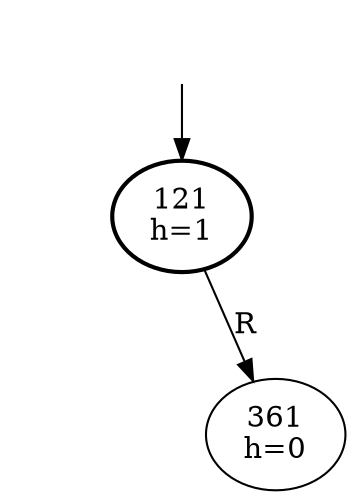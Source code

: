 digraph {
  DUMMY [style=invis];
  DUMMY -> 121;
  121 [penwidth=2];

  121 [label="121\nh=1"];

  121 -> L_121 [style=invis];
  L_121 [style=invis];

  121 -> 361 [label="R"];
  361 [label="361\nh=0"];



}

